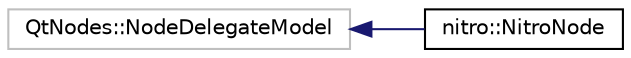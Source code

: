 digraph "Graphical Class Hierarchy"
{
 // LATEX_PDF_SIZE
  edge [fontname="Helvetica",fontsize="10",labelfontname="Helvetica",labelfontsize="10"];
  node [fontname="Helvetica",fontsize="10",shape=record];
  rankdir="LR";
  Node18 [label="QtNodes::NodeDelegateModel",height=0.2,width=0.4,color="grey75", fillcolor="white", style="filled",tooltip=" "];
  Node18 -> Node0 [dir="back",color="midnightblue",fontsize="10",style="solid",fontname="Helvetica"];
  Node0 [label="nitro::NitroNode",height=0.2,width=0.4,color="black", fillcolor="white", style="filled",URL="$da/d5a/classnitro_1_1NitroNode.html",tooltip="The nodes used by NITRO. These should only be constructed using the NitroNodeBuilder."];
}
